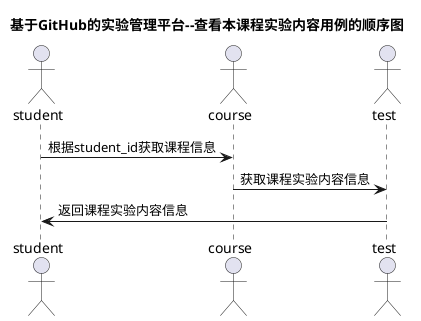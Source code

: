 @startuml
title 基于GitHub的实验管理平台--查看本课程实验内容用例的顺序图
actor student
actor course
actor test
student -> course:根据student_id获取课程信息
course -> test:获取课程实验内容信息
test -> student:返回课程实验内容信息
@enduml